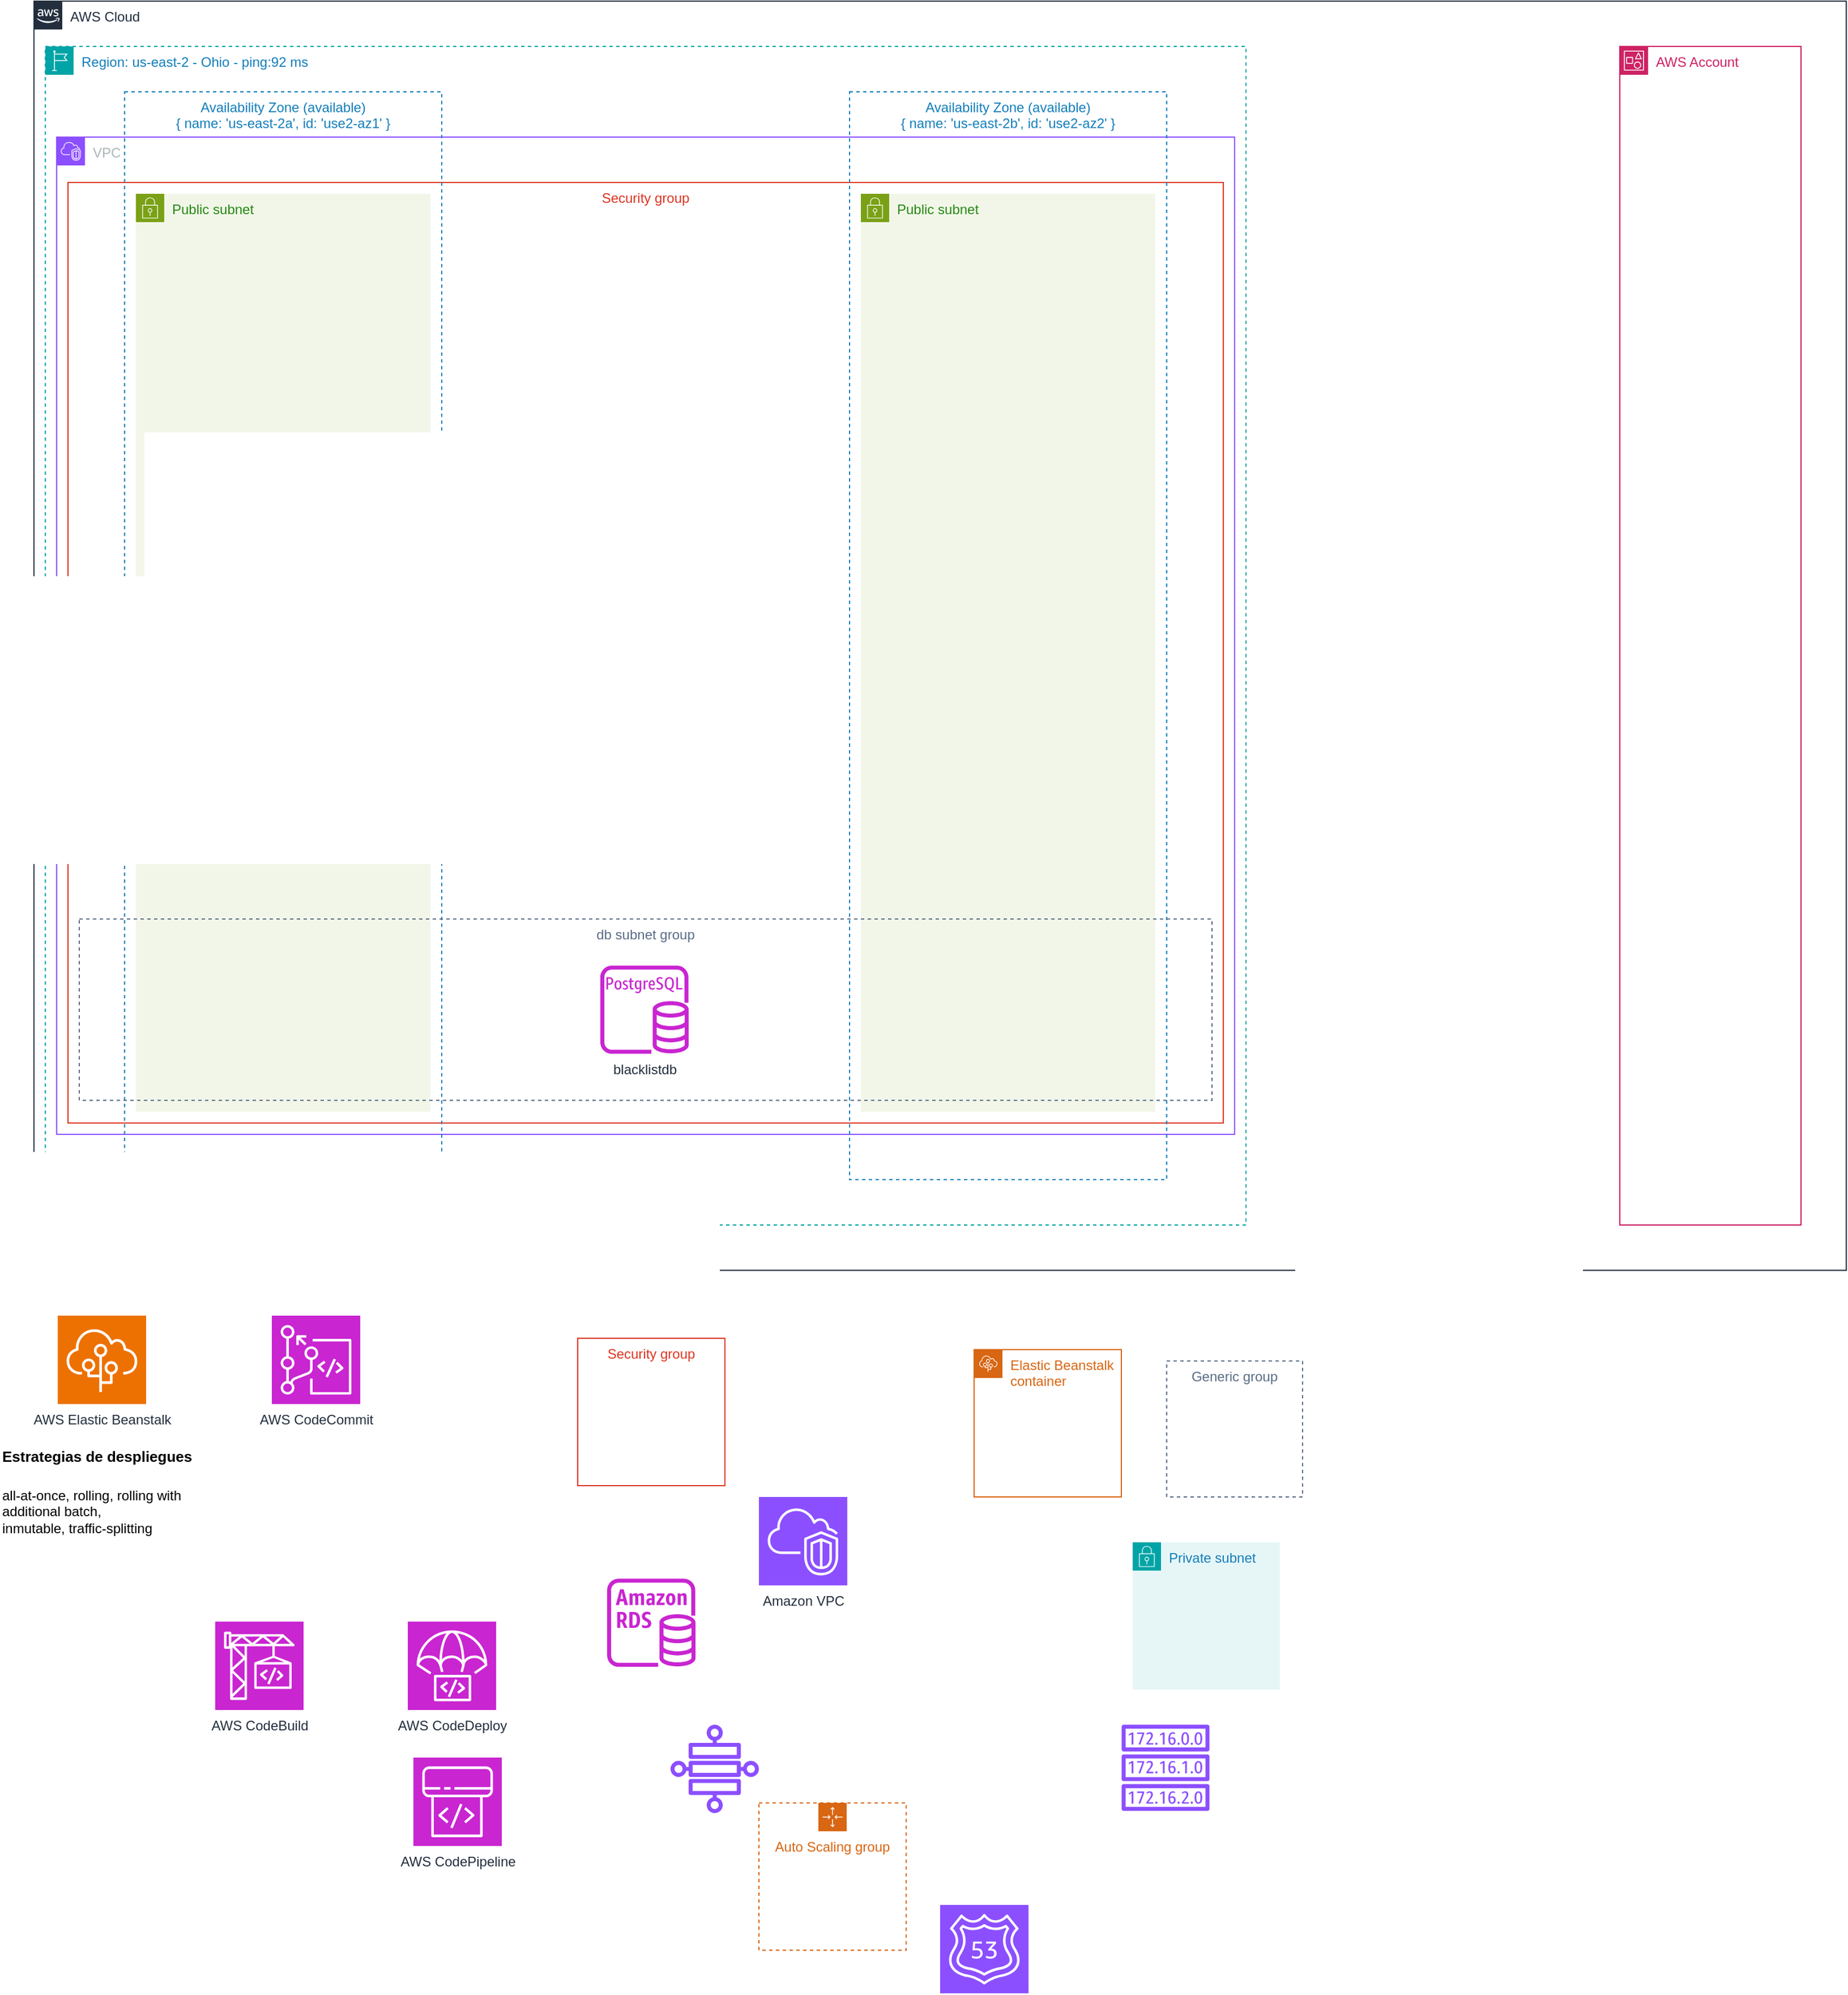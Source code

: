<mxfile version="27.0.5">
  <diagram name="Página-1" id="APGfGeTJzhqsrZPvQF85">
    <mxGraphModel dx="1501" dy="2054" grid="1" gridSize="10" guides="1" tooltips="1" connect="1" arrows="1" fold="1" page="1" pageScale="1" pageWidth="827" pageHeight="1169" math="0" shadow="0">
      <root>
        <mxCell id="0" />
        <mxCell id="1" parent="0" />
        <mxCell id="n35-vjVVPGHph9h1iam6-12" value="AWS Cloud" style="points=[[0,0],[0.25,0],[0.5,0],[0.75,0],[1,0],[1,0.25],[1,0.5],[1,0.75],[1,1],[0.75,1],[0.5,1],[0.25,1],[0,1],[0,0.75],[0,0.5],[0,0.25]];outlineConnect=0;gradientColor=none;html=1;whiteSpace=wrap;fontSize=12;fontStyle=0;container=1;pointerEvents=0;collapsible=0;recursiveResize=0;shape=mxgraph.aws4.group;grIcon=mxgraph.aws4.group_aws_cloud_alt;strokeColor=#232F3E;fillColor=none;verticalAlign=top;align=left;spacingLeft=30;fontColor=#232F3E;dashed=0;" parent="1" vertex="1">
          <mxGeometry x="40" y="-1160" width="1600" height="1120" as="geometry" />
        </mxCell>
        <mxCell id="n35-vjVVPGHph9h1iam6-13" value="Region:&amp;nbsp;us-east-2 - Ohio - ping:92 ms" style="points=[[0,0],[0.25,0],[0.5,0],[0.75,0],[1,0],[1,0.25],[1,0.5],[1,0.75],[1,1],[0.75,1],[0.5,1],[0.25,1],[0,1],[0,0.75],[0,0.5],[0,0.25]];outlineConnect=0;gradientColor=none;html=1;whiteSpace=wrap;fontSize=12;fontStyle=0;container=1;pointerEvents=0;collapsible=0;recursiveResize=0;shape=mxgraph.aws4.group;grIcon=mxgraph.aws4.group_region;strokeColor=#00A4A6;fillColor=none;verticalAlign=top;align=left;spacingLeft=30;fontColor=#147EBA;dashed=1;" parent="n35-vjVVPGHph9h1iam6-12" vertex="1">
          <mxGeometry x="10" y="40" width="1060" height="1040" as="geometry" />
        </mxCell>
        <mxCell id="n35-vjVVPGHph9h1iam6-6" value="VPC" style="points=[[0,0],[0.25,0],[0.5,0],[0.75,0],[1,0],[1,0.25],[1,0.5],[1,0.75],[1,1],[0.75,1],[0.5,1],[0.25,1],[0,1],[0,0.75],[0,0.5],[0,0.25]];outlineConnect=0;gradientColor=none;html=1;whiteSpace=wrap;fontSize=12;fontStyle=0;container=1;pointerEvents=0;collapsible=0;recursiveResize=0;shape=mxgraph.aws4.group;grIcon=mxgraph.aws4.group_vpc2;strokeColor=#8C4FFF;fillColor=none;verticalAlign=top;align=left;spacingLeft=30;fontColor=#AAB7B8;dashed=0;" parent="n35-vjVVPGHph9h1iam6-13" vertex="1">
          <mxGeometry x="10" y="80" width="1040" height="880" as="geometry" />
        </mxCell>
        <mxCell id="n35-vjVVPGHph9h1iam6-8" value="Security group" style="fillColor=none;strokeColor=#DD3522;verticalAlign=top;fontStyle=0;fontColor=#DD3522;whiteSpace=wrap;html=1;" parent="n35-vjVVPGHph9h1iam6-6" vertex="1">
          <mxGeometry x="10" y="40" width="1020" height="830" as="geometry" />
        </mxCell>
        <mxCell id="n35-vjVVPGHph9h1iam6-14" value="Availability Zone (available)&lt;br&gt;{ name: &#39;us-east-2a&#39;, id: &#39;use2-az1&#39; }" style="fillColor=none;strokeColor=#147EBA;dashed=1;verticalAlign=top;fontStyle=0;fontColor=#147EBA;whiteSpace=wrap;html=1;" parent="n35-vjVVPGHph9h1iam6-6" vertex="1">
          <mxGeometry x="60" y="-40" width="280" height="960" as="geometry" />
        </mxCell>
        <mxCell id="n35-vjVVPGHph9h1iam6-28" value="Availability Zone (available)&lt;br&gt;{ name: &#39;us-east-2b&#39;, id: &#39;use2-az2&#39; }" style="fillColor=none;strokeColor=#147EBA;dashed=1;verticalAlign=top;fontStyle=0;fontColor=#147EBA;whiteSpace=wrap;html=1;" parent="n35-vjVVPGHph9h1iam6-6" vertex="1">
          <mxGeometry x="700" y="-40" width="280" height="960" as="geometry" />
        </mxCell>
        <mxCell id="n35-vjVVPGHph9h1iam6-18" value="Public subnet" style="points=[[0,0],[0.25,0],[0.5,0],[0.75,0],[1,0],[1,0.25],[1,0.5],[1,0.75],[1,1],[0.75,1],[0.5,1],[0.25,1],[0,1],[0,0.75],[0,0.5],[0,0.25]];outlineConnect=0;gradientColor=none;html=1;whiteSpace=wrap;fontSize=12;fontStyle=0;container=1;pointerEvents=0;collapsible=0;recursiveResize=0;shape=mxgraph.aws4.group;grIcon=mxgraph.aws4.group_security_group;grStroke=0;strokeColor=#7AA116;fillColor=#F2F6E8;verticalAlign=top;align=left;spacingLeft=30;fontColor=#248814;dashed=0;" parent="n35-vjVVPGHph9h1iam6-6" vertex="1">
          <mxGeometry x="70" y="50" width="260" height="810" as="geometry" />
        </mxCell>
        <mxCell id="n35-vjVVPGHph9h1iam6-30" value="Public subnet" style="points=[[0,0],[0.25,0],[0.5,0],[0.75,0],[1,0],[1,0.25],[1,0.5],[1,0.75],[1,1],[0.75,1],[0.5,1],[0.25,1],[0,1],[0,0.75],[0,0.5],[0,0.25]];outlineConnect=0;gradientColor=none;html=1;whiteSpace=wrap;fontSize=12;fontStyle=0;container=1;pointerEvents=0;collapsible=0;recursiveResize=0;shape=mxgraph.aws4.group;grIcon=mxgraph.aws4.group_security_group;grStroke=0;strokeColor=#7AA116;fillColor=#F2F6E8;verticalAlign=top;align=left;spacingLeft=30;fontColor=#248814;dashed=0;" parent="n35-vjVVPGHph9h1iam6-6" vertex="1">
          <mxGeometry x="710" y="50" width="260" height="810" as="geometry" />
        </mxCell>
        <mxCell id="n35-vjVVPGHph9h1iam6-21" value="db subnet group" style="fillColor=none;strokeColor=#5A6C86;dashed=1;verticalAlign=top;fontStyle=0;fontColor=#5A6C86;whiteSpace=wrap;html=1;" parent="n35-vjVVPGHph9h1iam6-6" vertex="1">
          <mxGeometry x="20" y="690" width="1000" height="160" as="geometry" />
        </mxCell>
        <mxCell id="n35-vjVVPGHph9h1iam6-32" value="blacklistdb" style="sketch=0;outlineConnect=0;fontColor=#232F3E;gradientColor=none;fillColor=#C925D1;strokeColor=none;dashed=0;verticalLabelPosition=bottom;verticalAlign=top;align=center;html=1;fontSize=12;fontStyle=0;aspect=fixed;pointerEvents=1;shape=mxgraph.aws4.rds_postgresql_instance;" parent="n35-vjVVPGHph9h1iam6-6" vertex="1">
          <mxGeometry x="480" y="731" width="78" height="78" as="geometry" />
        </mxCell>
        <mxCell id="n35-vjVVPGHph9h1iam6-20" value="AWS Account" style="points=[[0,0],[0.25,0],[0.5,0],[0.75,0],[1,0],[1,0.25],[1,0.5],[1,0.75],[1,1],[0.75,1],[0.5,1],[0.25,1],[0,1],[0,0.75],[0,0.5],[0,0.25]];outlineConnect=0;gradientColor=none;html=1;whiteSpace=wrap;fontSize=12;fontStyle=0;container=1;pointerEvents=0;collapsible=0;recursiveResize=0;shape=mxgraph.aws4.group;grIcon=mxgraph.aws4.group_account;strokeColor=#CD2264;fillColor=none;verticalAlign=top;align=left;spacingLeft=30;fontColor=#CD2264;dashed=0;" parent="n35-vjVVPGHph9h1iam6-12" vertex="1">
          <mxGeometry x="1400" y="40" width="160" height="1040" as="geometry" />
        </mxCell>
        <mxCell id="n35-vjVVPGHph9h1iam6-5" value="Amazon VPC" style="sketch=0;points=[[0,0,0],[0.25,0,0],[0.5,0,0],[0.75,0,0],[1,0,0],[0,1,0],[0.25,1,0],[0.5,1,0],[0.75,1,0],[1,1,0],[0,0.25,0],[0,0.5,0],[0,0.75,0],[1,0.25,0],[1,0.5,0],[1,0.75,0]];outlineConnect=0;fontColor=#232F3E;fillColor=#8C4FFF;strokeColor=#ffffff;dashed=0;verticalLabelPosition=bottom;verticalAlign=top;align=center;html=1;fontSize=12;fontStyle=0;aspect=fixed;shape=mxgraph.aws4.resourceIcon;resIcon=mxgraph.aws4.vpc;" parent="1" vertex="1">
          <mxGeometry x="680" y="160" width="78" height="78" as="geometry" />
        </mxCell>
        <mxCell id="n35-vjVVPGHph9h1iam6-2" value="" style="sketch=0;outlineConnect=0;fontColor=#232F3E;gradientColor=none;fillColor=#C925D1;strokeColor=none;dashed=0;verticalLabelPosition=bottom;verticalAlign=top;align=center;html=1;fontSize=12;fontStyle=0;aspect=fixed;pointerEvents=1;shape=mxgraph.aws4.rds_instance;" parent="1" vertex="1">
          <mxGeometry x="546" y="232" width="78" height="78" as="geometry" />
        </mxCell>
        <mxCell id="n35-vjVVPGHph9h1iam6-15" value="Security group" style="fillColor=none;strokeColor=#DD3522;verticalAlign=top;fontStyle=0;fontColor=#DD3522;whiteSpace=wrap;html=1;" parent="1" vertex="1">
          <mxGeometry x="520" y="20" width="130" height="130" as="geometry" />
        </mxCell>
        <mxCell id="n35-vjVVPGHph9h1iam6-16" value="Auto Scaling group" style="points=[[0,0],[0.25,0],[0.5,0],[0.75,0],[1,0],[1,0.25],[1,0.5],[1,0.75],[1,1],[0.75,1],[0.5,1],[0.25,1],[0,1],[0,0.75],[0,0.5],[0,0.25]];outlineConnect=0;gradientColor=none;html=1;whiteSpace=wrap;fontSize=12;fontStyle=0;container=1;pointerEvents=0;collapsible=0;recursiveResize=0;shape=mxgraph.aws4.groupCenter;grIcon=mxgraph.aws4.group_auto_scaling_group;grStroke=1;strokeColor=#D86613;fillColor=none;verticalAlign=top;align=center;fontColor=#D86613;dashed=1;spacingTop=25;" parent="1" vertex="1">
          <mxGeometry x="680" y="430" width="130" height="130" as="geometry" />
        </mxCell>
        <mxCell id="n35-vjVVPGHph9h1iam6-17" value="Private subnet" style="points=[[0,0],[0.25,0],[0.5,0],[0.75,0],[1,0],[1,0.25],[1,0.5],[1,0.75],[1,1],[0.75,1],[0.5,1],[0.25,1],[0,1],[0,0.75],[0,0.5],[0,0.25]];outlineConnect=0;gradientColor=none;html=1;whiteSpace=wrap;fontSize=12;fontStyle=0;container=1;pointerEvents=0;collapsible=0;recursiveResize=0;shape=mxgraph.aws4.group;grIcon=mxgraph.aws4.group_security_group;grStroke=0;strokeColor=#00A4A6;fillColor=#E6F6F7;verticalAlign=top;align=left;spacingLeft=30;fontColor=#147EBA;dashed=0;" parent="1" vertex="1">
          <mxGeometry x="1010" y="200" width="130" height="130" as="geometry" />
        </mxCell>
        <mxCell id="n35-vjVVPGHph9h1iam6-19" value="Elastic Beanstalk container" style="points=[[0,0],[0.25,0],[0.5,0],[0.75,0],[1,0],[1,0.25],[1,0.5],[1,0.75],[1,1],[0.75,1],[0.5,1],[0.25,1],[0,1],[0,0.75],[0,0.5],[0,0.25]];outlineConnect=0;gradientColor=none;html=1;whiteSpace=wrap;fontSize=12;fontStyle=0;container=1;pointerEvents=0;collapsible=0;recursiveResize=0;shape=mxgraph.aws4.group;grIcon=mxgraph.aws4.group_elastic_beanstalk;strokeColor=#D86613;fillColor=none;verticalAlign=top;align=left;spacingLeft=30;fontColor=#D86613;dashed=0;" parent="1" vertex="1">
          <mxGeometry x="870" y="30" width="130" height="130" as="geometry" />
        </mxCell>
        <mxCell id="n35-vjVVPGHph9h1iam6-22" value="" style="sketch=0;points=[[0,0,0],[0.25,0,0],[0.5,0,0],[0.75,0,0],[1,0,0],[0,1,0],[0.25,1,0],[0.5,1,0],[0.75,1,0],[1,1,0],[0,0.25,0],[0,0.5,0],[0,0.75,0],[1,0.25,0],[1,0.5,0],[1,0.75,0]];outlineConnect=0;fontColor=#232F3E;fillColor=#8C4FFF;strokeColor=#ffffff;dashed=0;verticalLabelPosition=bottom;verticalAlign=top;align=center;html=1;fontSize=12;fontStyle=0;aspect=fixed;shape=mxgraph.aws4.resourceIcon;resIcon=mxgraph.aws4.route_53;" parent="1" vertex="1">
          <mxGeometry x="840" y="520" width="78" height="78" as="geometry" />
        </mxCell>
        <mxCell id="n35-vjVVPGHph9h1iam6-23" value="" style="sketch=0;outlineConnect=0;fontColor=#232F3E;gradientColor=none;fillColor=#8C4FFF;strokeColor=none;dashed=0;verticalLabelPosition=bottom;verticalAlign=top;align=center;html=1;fontSize=12;fontStyle=0;aspect=fixed;pointerEvents=1;shape=mxgraph.aws4.cloud_wan_transit_gateway_route_table_attachment;" parent="1" vertex="1">
          <mxGeometry x="602" y="361" width="78" height="78" as="geometry" />
        </mxCell>
        <mxCell id="n35-vjVVPGHph9h1iam6-24" value="" style="sketch=0;outlineConnect=0;fontColor=#232F3E;gradientColor=none;fillColor=#8C4FFF;strokeColor=none;dashed=0;verticalLabelPosition=bottom;verticalAlign=top;align=center;html=1;fontSize=12;fontStyle=0;aspect=fixed;pointerEvents=1;shape=mxgraph.aws4.route_table;" parent="1" vertex="1">
          <mxGeometry x="1000" y="361" width="78" height="76" as="geometry" />
        </mxCell>
        <mxCell id="n35-vjVVPGHph9h1iam6-31" value="Generic group" style="fillColor=none;strokeColor=#5A6C86;dashed=1;verticalAlign=top;fontStyle=0;fontColor=#5A6C86;whiteSpace=wrap;html=1;" parent="1" vertex="1">
          <mxGeometry x="1040" y="40" width="120" height="120" as="geometry" />
        </mxCell>
        <mxCell id="mitAS4WhPE7LKvAlIyEQ-1" value="&lt;div&gt;AWS Elastic Beanstalk&lt;/div&gt;" style="sketch=0;points=[[0,0,0],[0.25,0,0],[0.5,0,0],[0.75,0,0],[1,0,0],[0,1,0],[0.25,1,0],[0.5,1,0],[0.75,1,0],[1,1,0],[0,0.25,0],[0,0.5,0],[0,0.75,0],[1,0.25,0],[1,0.5,0],[1,0.75,0]];outlineConnect=0;fontColor=#232F3E;fillColor=#ED7100;strokeColor=#ffffff;dashed=0;verticalLabelPosition=bottom;verticalAlign=top;align=center;html=1;fontSize=12;fontStyle=0;aspect=fixed;shape=mxgraph.aws4.resourceIcon;resIcon=mxgraph.aws4.elastic_beanstalk;" vertex="1" parent="1">
          <mxGeometry x="61" width="78" height="78" as="geometry" />
        </mxCell>
        <mxCell id="mitAS4WhPE7LKvAlIyEQ-3" value="AWS CodeBuild" style="sketch=0;points=[[0,0,0],[0.25,0,0],[0.5,0,0],[0.75,0,0],[1,0,0],[0,1,0],[0.25,1,0],[0.5,1,0],[0.75,1,0],[1,1,0],[0,0.25,0],[0,0.5,0],[0,0.75,0],[1,0.25,0],[1,0.5,0],[1,0.75,0]];outlineConnect=0;fontColor=#232F3E;fillColor=#C925D1;strokeColor=#ffffff;dashed=0;verticalLabelPosition=bottom;verticalAlign=top;align=center;html=1;fontSize=12;fontStyle=0;aspect=fixed;shape=mxgraph.aws4.resourceIcon;resIcon=mxgraph.aws4.codebuild;" vertex="1" parent="1">
          <mxGeometry x="200" y="270" width="78" height="78" as="geometry" />
        </mxCell>
        <mxCell id="mitAS4WhPE7LKvAlIyEQ-4" value="AWS CodeCommit" style="sketch=0;points=[[0,0,0],[0.25,0,0],[0.5,0,0],[0.75,0,0],[1,0,0],[0,1,0],[0.25,1,0],[0.5,1,0],[0.75,1,0],[1,1,0],[0,0.25,0],[0,0.5,0],[0,0.75,0],[1,0.25,0],[1,0.5,0],[1,0.75,0]];outlineConnect=0;fontColor=#232F3E;fillColor=#C925D1;strokeColor=#ffffff;dashed=0;verticalLabelPosition=bottom;verticalAlign=top;align=center;html=1;fontSize=12;fontStyle=0;aspect=fixed;shape=mxgraph.aws4.resourceIcon;resIcon=mxgraph.aws4.codecommit;" vertex="1" parent="1">
          <mxGeometry x="250" width="78" height="78" as="geometry" />
        </mxCell>
        <mxCell id="mitAS4WhPE7LKvAlIyEQ-5" value="AWS CodeDeploy" style="sketch=0;points=[[0,0,0],[0.25,0,0],[0.5,0,0],[0.75,0,0],[1,0,0],[0,1,0],[0.25,1,0],[0.5,1,0],[0.75,1,0],[1,1,0],[0,0.25,0],[0,0.5,0],[0,0.75,0],[1,0.25,0],[1,0.5,0],[1,0.75,0]];outlineConnect=0;fontColor=#232F3E;fillColor=#C925D1;strokeColor=#ffffff;dashed=0;verticalLabelPosition=bottom;verticalAlign=top;align=center;html=1;fontSize=12;fontStyle=0;aspect=fixed;shape=mxgraph.aws4.resourceIcon;resIcon=mxgraph.aws4.codedeploy;" vertex="1" parent="1">
          <mxGeometry x="370" y="270" width="78" height="78" as="geometry" />
        </mxCell>
        <mxCell id="mitAS4WhPE7LKvAlIyEQ-6" value="AWS CodePipeline" style="sketch=0;points=[[0,0,0],[0.25,0,0],[0.5,0,0],[0.75,0,0],[1,0,0],[0,1,0],[0.25,1,0],[0.5,1,0],[0.75,1,0],[1,1,0],[0,0.25,0],[0,0.5,0],[0,0.75,0],[1,0.25,0],[1,0.5,0],[1,0.75,0]];outlineConnect=0;fontColor=#232F3E;fillColor=#C925D1;strokeColor=#ffffff;dashed=0;verticalLabelPosition=bottom;verticalAlign=top;align=center;html=1;fontSize=12;fontStyle=0;aspect=fixed;shape=mxgraph.aws4.resourceIcon;resIcon=mxgraph.aws4.codepipeline;" vertex="1" parent="1">
          <mxGeometry x="375" y="390" width="78" height="78" as="geometry" />
        </mxCell>
        <mxCell id="mitAS4WhPE7LKvAlIyEQ-7" value="&lt;h1 style=&quot;margin-top: 0px;&quot;&gt;&lt;font style=&quot;font-size: 13px;&quot;&gt;Estrategias de despliegues&lt;/font&gt;&lt;/h1&gt;&lt;p&gt;all-at-once, rolling, rolling with additional batch, inmutable,&amp;nbsp;traffic-splitting&lt;br&gt;&lt;br&gt;&lt;br&gt;&lt;/p&gt;" style="text;html=1;whiteSpace=wrap;overflow=hidden;rounded=0;" vertex="1" parent="1">
          <mxGeometry x="10" y="100" width="180" height="100" as="geometry" />
        </mxCell>
      </root>
    </mxGraphModel>
  </diagram>
</mxfile>
